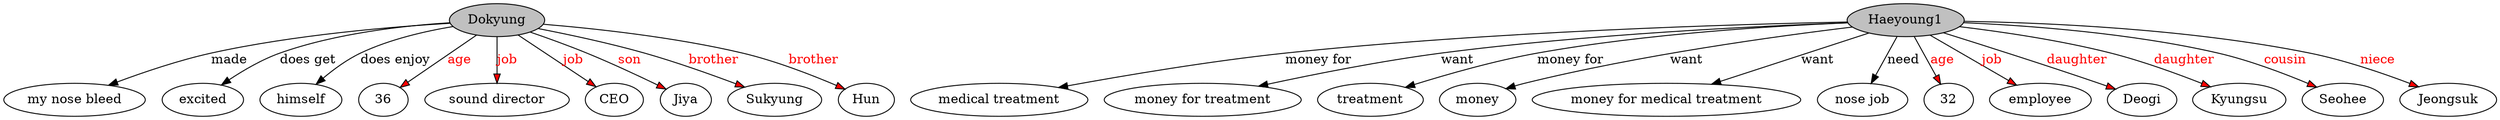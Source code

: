 // The Round Table
digraph {
	0 [label=Dokyung fillcolor=gray style=filled]
	1 [label="my nose bleed"]
	0 -> 1 [label=made]
	2 [label=excited]
	0 -> 2 [label="does get"]
	3 [label=himself]
	0 -> 3 [label="does enjoy"]
	4 [label=36]
	0 -> 4 [label=age fillcolor=red fontcolor=red style=filled]
	5 [label="sound director"]
	0 -> 5 [label=job fillcolor=red fontcolor=red style=filled]
	6 [label=CEO]
	0 -> 6 [label=job fillcolor=red fontcolor=red style=filled]
	7 [label=Jiya]
	0 -> 7 [label=son fillcolor=red fontcolor=red style=filled]
	8 [label=Sukyung]
	0 -> 8 [label=brother fillcolor=red fontcolor=red style=filled]
	9 [label=Hun]
	0 -> 9 [label=brother fillcolor=red fontcolor=red style=filled]
	10 [label=Haeyoung1 fillcolor=gray style=filled]
	11 [label="medical treatment"]
	10 -> 11 [label="money for"]
	12 [label="money for treatment"]
	10 -> 12 [label=want]
	13 [label=treatment]
	10 -> 13 [label="money for"]
	14 [label=money]
	10 -> 14 [label=want]
	15 [label="money for medical treatment"]
	10 -> 15 [label=want]
	16 [label="nose job"]
	10 -> 16 [label=need]
	17 [label=32]
	10 -> 17 [label=age fillcolor=red fontcolor=red style=filled]
	18 [label=employee]
	10 -> 18 [label=job fillcolor=red fontcolor=red style=filled]
	19 [label=Deogi]
	10 -> 19 [label=daughter fillcolor=red fontcolor=red style=filled]
	20 [label=Kyungsu]
	10 -> 20 [label=daughter fillcolor=red fontcolor=red style=filled]
	21 [label=Seohee]
	10 -> 21 [label=cousin fillcolor=red fontcolor=red style=filled]
	22 [label=Jeongsuk]
	10 -> 22 [label=niece fillcolor=red fontcolor=red style=filled]
}
